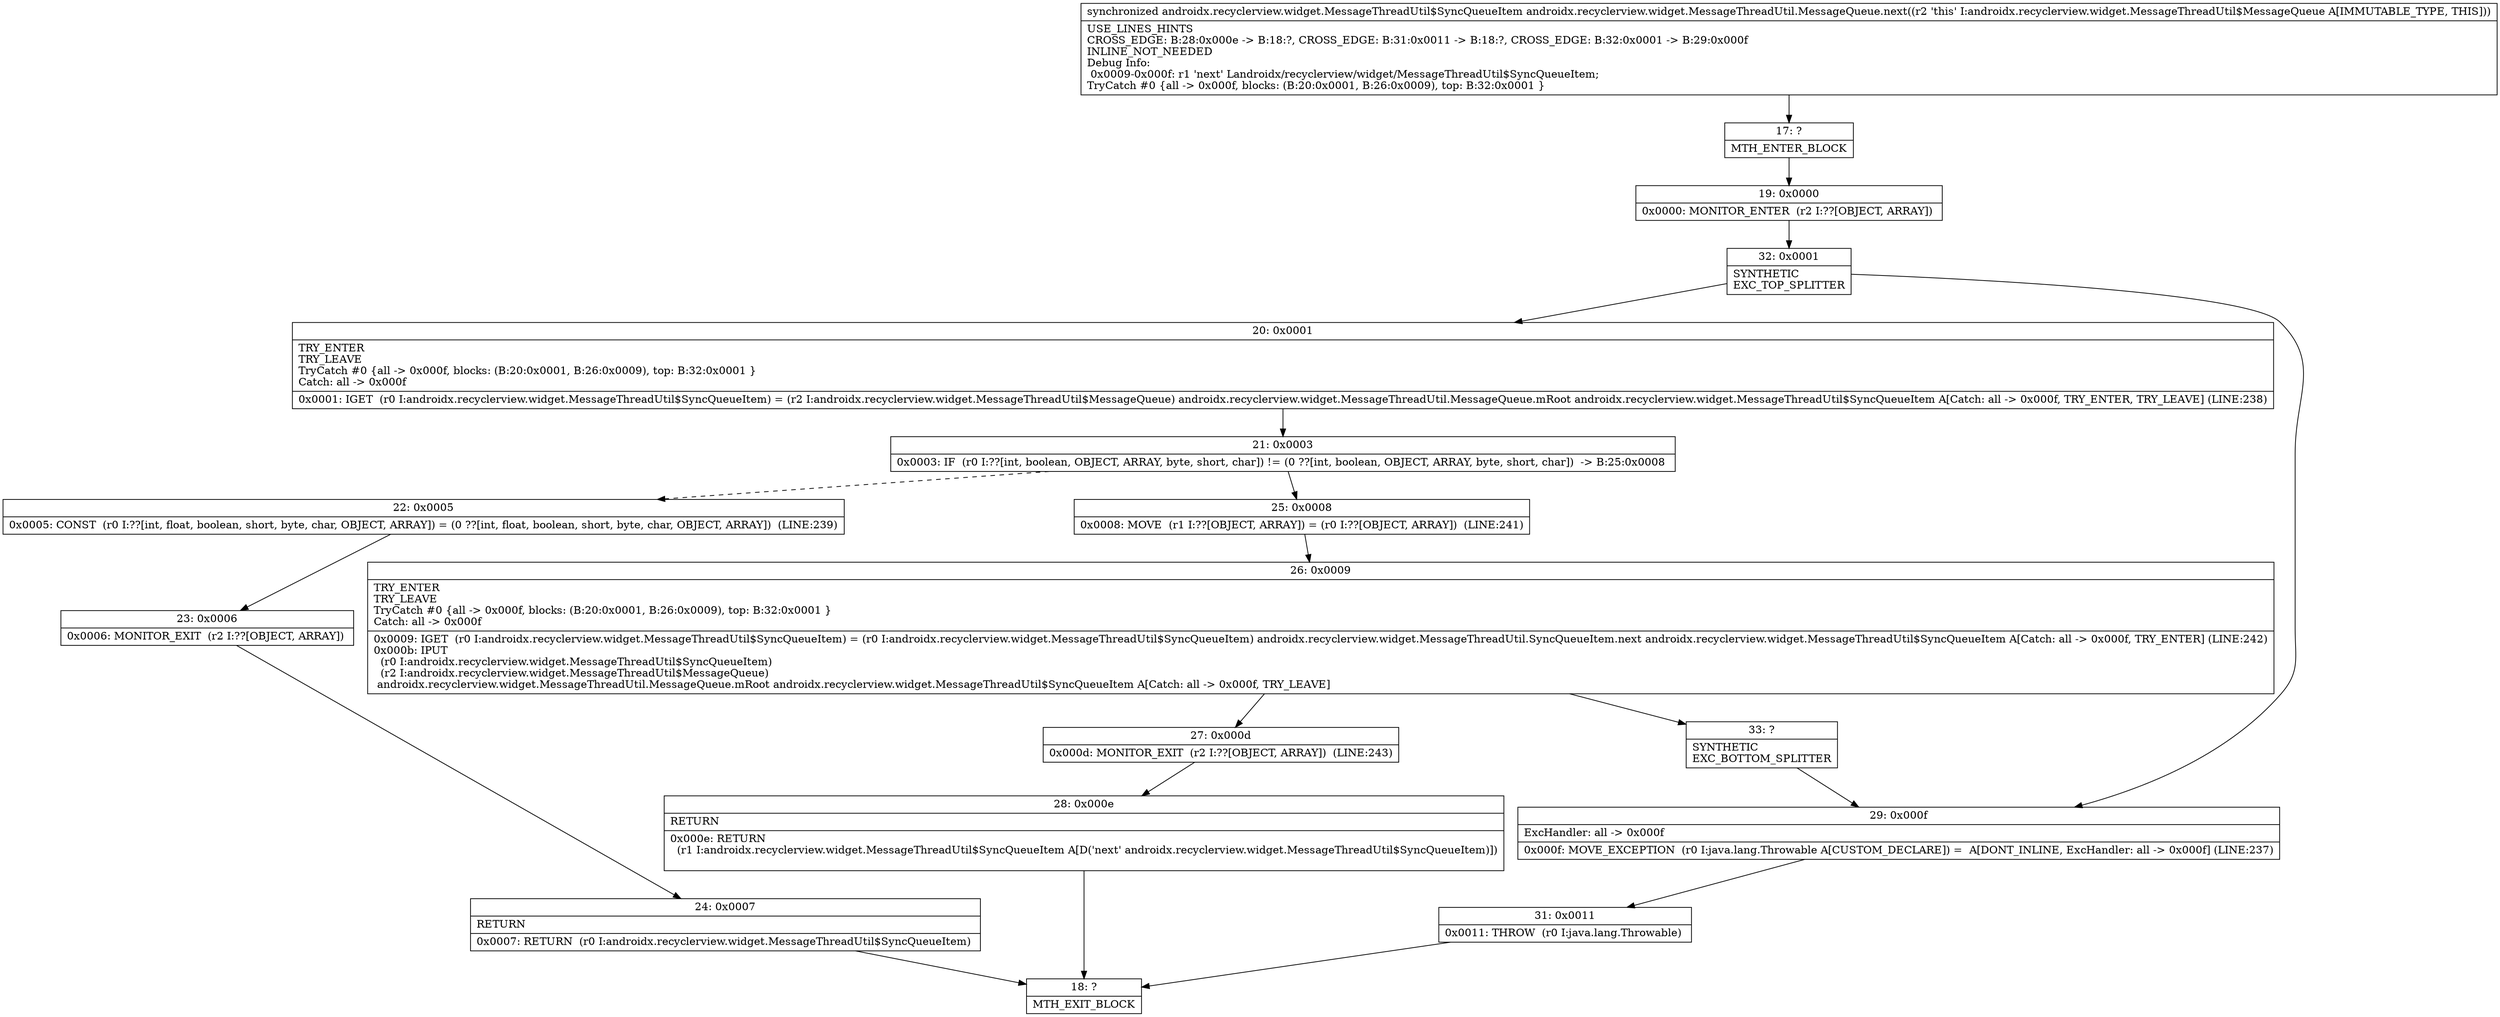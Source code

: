 digraph "CFG forandroidx.recyclerview.widget.MessageThreadUtil.MessageQueue.next()Landroidx\/recyclerview\/widget\/MessageThreadUtil$SyncQueueItem;" {
Node_17 [shape=record,label="{17\:\ ?|MTH_ENTER_BLOCK\l}"];
Node_19 [shape=record,label="{19\:\ 0x0000|0x0000: MONITOR_ENTER  (r2 I:??[OBJECT, ARRAY]) \l}"];
Node_32 [shape=record,label="{32\:\ 0x0001|SYNTHETIC\lEXC_TOP_SPLITTER\l}"];
Node_20 [shape=record,label="{20\:\ 0x0001|TRY_ENTER\lTRY_LEAVE\lTryCatch #0 \{all \-\> 0x000f, blocks: (B:20:0x0001, B:26:0x0009), top: B:32:0x0001 \}\lCatch: all \-\> 0x000f\l|0x0001: IGET  (r0 I:androidx.recyclerview.widget.MessageThreadUtil$SyncQueueItem) = (r2 I:androidx.recyclerview.widget.MessageThreadUtil$MessageQueue) androidx.recyclerview.widget.MessageThreadUtil.MessageQueue.mRoot androidx.recyclerview.widget.MessageThreadUtil$SyncQueueItem A[Catch: all \-\> 0x000f, TRY_ENTER, TRY_LEAVE] (LINE:238)\l}"];
Node_21 [shape=record,label="{21\:\ 0x0003|0x0003: IF  (r0 I:??[int, boolean, OBJECT, ARRAY, byte, short, char]) != (0 ??[int, boolean, OBJECT, ARRAY, byte, short, char])  \-\> B:25:0x0008 \l}"];
Node_22 [shape=record,label="{22\:\ 0x0005|0x0005: CONST  (r0 I:??[int, float, boolean, short, byte, char, OBJECT, ARRAY]) = (0 ??[int, float, boolean, short, byte, char, OBJECT, ARRAY])  (LINE:239)\l}"];
Node_23 [shape=record,label="{23\:\ 0x0006|0x0006: MONITOR_EXIT  (r2 I:??[OBJECT, ARRAY]) \l}"];
Node_24 [shape=record,label="{24\:\ 0x0007|RETURN\l|0x0007: RETURN  (r0 I:androidx.recyclerview.widget.MessageThreadUtil$SyncQueueItem) \l}"];
Node_18 [shape=record,label="{18\:\ ?|MTH_EXIT_BLOCK\l}"];
Node_25 [shape=record,label="{25\:\ 0x0008|0x0008: MOVE  (r1 I:??[OBJECT, ARRAY]) = (r0 I:??[OBJECT, ARRAY])  (LINE:241)\l}"];
Node_26 [shape=record,label="{26\:\ 0x0009|TRY_ENTER\lTRY_LEAVE\lTryCatch #0 \{all \-\> 0x000f, blocks: (B:20:0x0001, B:26:0x0009), top: B:32:0x0001 \}\lCatch: all \-\> 0x000f\l|0x0009: IGET  (r0 I:androidx.recyclerview.widget.MessageThreadUtil$SyncQueueItem) = (r0 I:androidx.recyclerview.widget.MessageThreadUtil$SyncQueueItem) androidx.recyclerview.widget.MessageThreadUtil.SyncQueueItem.next androidx.recyclerview.widget.MessageThreadUtil$SyncQueueItem A[Catch: all \-\> 0x000f, TRY_ENTER] (LINE:242)\l0x000b: IPUT  \l  (r0 I:androidx.recyclerview.widget.MessageThreadUtil$SyncQueueItem)\l  (r2 I:androidx.recyclerview.widget.MessageThreadUtil$MessageQueue)\l androidx.recyclerview.widget.MessageThreadUtil.MessageQueue.mRoot androidx.recyclerview.widget.MessageThreadUtil$SyncQueueItem A[Catch: all \-\> 0x000f, TRY_LEAVE]\l}"];
Node_27 [shape=record,label="{27\:\ 0x000d|0x000d: MONITOR_EXIT  (r2 I:??[OBJECT, ARRAY])  (LINE:243)\l}"];
Node_28 [shape=record,label="{28\:\ 0x000e|RETURN\l|0x000e: RETURN  \l  (r1 I:androidx.recyclerview.widget.MessageThreadUtil$SyncQueueItem A[D('next' androidx.recyclerview.widget.MessageThreadUtil$SyncQueueItem)])\l \l}"];
Node_33 [shape=record,label="{33\:\ ?|SYNTHETIC\lEXC_BOTTOM_SPLITTER\l}"];
Node_29 [shape=record,label="{29\:\ 0x000f|ExcHandler: all \-\> 0x000f\l|0x000f: MOVE_EXCEPTION  (r0 I:java.lang.Throwable A[CUSTOM_DECLARE]) =  A[DONT_INLINE, ExcHandler: all \-\> 0x000f] (LINE:237)\l}"];
Node_31 [shape=record,label="{31\:\ 0x0011|0x0011: THROW  (r0 I:java.lang.Throwable) \l}"];
MethodNode[shape=record,label="{synchronized androidx.recyclerview.widget.MessageThreadUtil$SyncQueueItem androidx.recyclerview.widget.MessageThreadUtil.MessageQueue.next((r2 'this' I:androidx.recyclerview.widget.MessageThreadUtil$MessageQueue A[IMMUTABLE_TYPE, THIS]))  | USE_LINES_HINTS\lCROSS_EDGE: B:28:0x000e \-\> B:18:?, CROSS_EDGE: B:31:0x0011 \-\> B:18:?, CROSS_EDGE: B:32:0x0001 \-\> B:29:0x000f\lINLINE_NOT_NEEDED\lDebug Info:\l  0x0009\-0x000f: r1 'next' Landroidx\/recyclerview\/widget\/MessageThreadUtil$SyncQueueItem;\lTryCatch #0 \{all \-\> 0x000f, blocks: (B:20:0x0001, B:26:0x0009), top: B:32:0x0001 \}\l}"];
MethodNode -> Node_17;Node_17 -> Node_19;
Node_19 -> Node_32;
Node_32 -> Node_20;
Node_32 -> Node_29;
Node_20 -> Node_21;
Node_21 -> Node_22[style=dashed];
Node_21 -> Node_25;
Node_22 -> Node_23;
Node_23 -> Node_24;
Node_24 -> Node_18;
Node_25 -> Node_26;
Node_26 -> Node_27;
Node_26 -> Node_33;
Node_27 -> Node_28;
Node_28 -> Node_18;
Node_33 -> Node_29;
Node_29 -> Node_31;
Node_31 -> Node_18;
}

